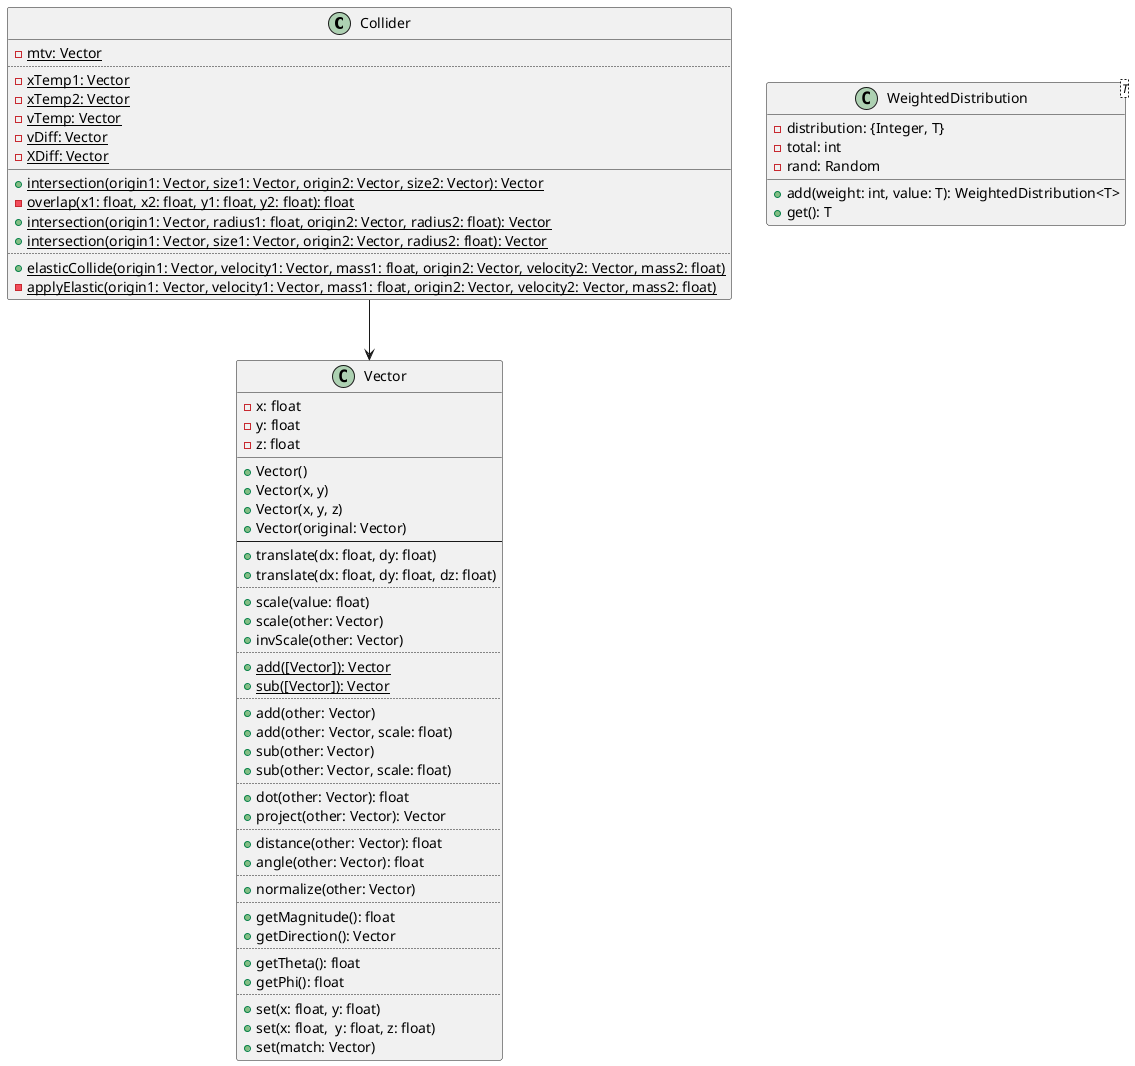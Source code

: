 @startuml

class Collider {
	{static} -mtv: Vector
	..
	{static} -xTemp1: Vector
	{static} -xTemp2: Vector
	{static} -vTemp: Vector
	{static} -vDiff: Vector
	{static} -XDiff: Vector
	__
	{static} +intersection(origin1: Vector, size1: Vector, origin2: Vector, size2: Vector): Vector
	{static} -overlap(x1: float, x2: float, y1: float, y2: float): float
	{static} +intersection(origin1: Vector, radius1: float, origin2: Vector, radius2: float): Vector
	{static} +intersection(origin1: Vector, size1: Vector, origin2: Vector, radius2: float): Vector
	..
	{static} +elasticCollide(origin1: Vector, velocity1: Vector, mass1: float, origin2: Vector, velocity2: Vector, mass2: float)
	{static} -applyElastic(origin1: Vector, velocity1: Vector, mass1: float, origin2: Vector, velocity2: Vector, mass2: float)
}
Collider --> Vector

class Vector {
	-x: float
	-y: float
	-z: float
	__
	+Vector()
	+Vector(x, y)
	+Vector(x, y, z)
	+Vector(original: Vector)
	--
	+translate(dx: float, dy: float)
	+translate(dx: float, dy: float, dz: float)
	..
	+scale(value: float)
	+scale(other: Vector)
	+invScale(other: Vector)
	..
	{static} +add([Vector]): Vector
	{static} +sub([Vector]): Vector
	..
	+add(other: Vector)
	+add(other: Vector, scale: float)
	+sub(other: Vector)
	+sub(other: Vector, scale: float)
	..
	+dot(other: Vector): float
	+project(other: Vector): Vector
	..
	+distance(other: Vector): float
	+angle(other: Vector): float
	..
	+normalize(other: Vector)
	..
	+getMagnitude(): float
	+getDirection(): Vector
	..
	+getTheta(): float
	+getPhi(): float
	..
	+set(x: float, y: float)
	+set(x: float,  y: float, z: float)
	+set(match: Vector)
}

class WeightedDistribution<T> {
	-distribution: {Integer, T}
	-total: int
	-rand: Random
	__
	+add(weight: int, value: T): WeightedDistribution<T>
	+get(): T
}

@enduml
